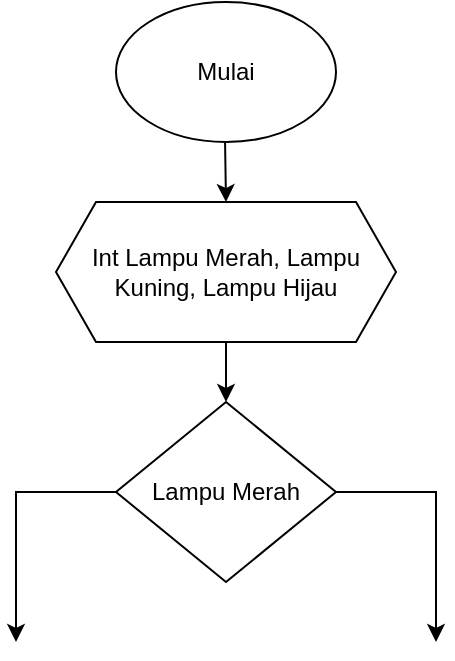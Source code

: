 <mxfile version="24.7.16" pages="2">
  <diagram name="Page-1" id="_LbMvX68r_Q11qrTd9Ho">
    <mxGraphModel dx="1035" dy="551" grid="1" gridSize="10" guides="1" tooltips="1" connect="1" arrows="1" fold="1" page="1" pageScale="1" pageWidth="850" pageHeight="1100" math="0" shadow="0">
      <root>
        <mxCell id="0" />
        <mxCell id="1" parent="0" />
        <mxCell id="u9zw-Gek_UsbFvJQRJ9L-1" value="Mulai" style="ellipse;whiteSpace=wrap;html=1;" vertex="1" parent="1">
          <mxGeometry x="330" width="110" height="70" as="geometry" />
        </mxCell>
        <mxCell id="u9zw-Gek_UsbFvJQRJ9L-3" value="" style="endArrow=classic;html=1;rounded=0;exitX=0.773;exitY=0.133;exitDx=0;exitDy=0;exitPerimeter=0;" edge="1" parent="1">
          <mxGeometry width="50" height="50" relative="1" as="geometry">
            <mxPoint x="384.53" y="70.0" as="sourcePoint" />
            <mxPoint x="385" y="100" as="targetPoint" />
          </mxGeometry>
        </mxCell>
        <mxCell id="u9zw-Gek_UsbFvJQRJ9L-7" style="edgeStyle=orthogonalEdgeStyle;rounded=0;orthogonalLoop=1;jettySize=auto;html=1;" edge="1" parent="1" source="u9zw-Gek_UsbFvJQRJ9L-4">
          <mxGeometry relative="1" as="geometry">
            <mxPoint x="385.0" y="200" as="targetPoint" />
          </mxGeometry>
        </mxCell>
        <mxCell id="u9zw-Gek_UsbFvJQRJ9L-4" value="Int Lampu Merah, Lampu Kuning, Lampu Hijau" style="shape=hexagon;perimeter=hexagonPerimeter2;whiteSpace=wrap;html=1;fixedSize=1;" vertex="1" parent="1">
          <mxGeometry x="300" y="100" width="170" height="70" as="geometry" />
        </mxCell>
        <mxCell id="u9zw-Gek_UsbFvJQRJ9L-14" style="edgeStyle=orthogonalEdgeStyle;rounded=0;orthogonalLoop=1;jettySize=auto;html=1;" edge="1" parent="1" source="u9zw-Gek_UsbFvJQRJ9L-11">
          <mxGeometry relative="1" as="geometry">
            <mxPoint x="280" y="320" as="targetPoint" />
            <Array as="points">
              <mxPoint x="280" y="245" />
            </Array>
          </mxGeometry>
        </mxCell>
        <mxCell id="u9zw-Gek_UsbFvJQRJ9L-11" value="Lampu Merah" style="rhombus;whiteSpace=wrap;html=1;" vertex="1" parent="1">
          <mxGeometry x="330" y="200" width="110" height="90" as="geometry" />
        </mxCell>
        <mxCell id="u9zw-Gek_UsbFvJQRJ9L-17" style="edgeStyle=orthogonalEdgeStyle;rounded=0;orthogonalLoop=1;jettySize=auto;html=1;exitX=1;exitY=0.5;exitDx=0;exitDy=0;" edge="1" parent="1" source="u9zw-Gek_UsbFvJQRJ9L-11">
          <mxGeometry relative="1" as="geometry">
            <mxPoint x="490" y="320" as="targetPoint" />
            <mxPoint x="490" y="240" as="sourcePoint" />
            <Array as="points">
              <mxPoint x="490" y="245" />
              <mxPoint x="490" y="320" />
            </Array>
          </mxGeometry>
        </mxCell>
      </root>
    </mxGraphModel>
  </diagram>
  <diagram id="9ZGHeZoS9PWMxgw2dxP1" name="Page-2">
    <mxGraphModel dx="1257" dy="669" grid="1" gridSize="10" guides="1" tooltips="1" connect="1" arrows="1" fold="1" page="1" pageScale="1" pageWidth="850" pageHeight="1100" math="0" shadow="0">
      <root>
        <mxCell id="0" />
        <mxCell id="1" parent="0" />
        <mxCell id="MehPHf0Otwen1fB2uvL--1" value="Mulai" style="ellipse;whiteSpace=wrap;html=1;" vertex="1" parent="1">
          <mxGeometry x="21" y="10" width="110" height="70" as="geometry" />
        </mxCell>
        <mxCell id="MehPHf0Otwen1fB2uvL--2" value="" style="endArrow=classic;html=1;rounded=0;exitX=0.773;exitY=0.133;exitDx=0;exitDy=0;exitPerimeter=0;" edge="1" parent="1">
          <mxGeometry width="50" height="50" relative="1" as="geometry">
            <mxPoint x="74.53" y="80.0" as="sourcePoint" />
            <mxPoint x="75" y="110" as="targetPoint" />
          </mxGeometry>
        </mxCell>
        <mxCell id="MehPHf0Otwen1fB2uvL--3" value="&lt;font style=&quot;font-size: 12px;&quot;&gt;Usia : Int&lt;/font&gt;" style="shape=hexagon;perimeter=hexagonPerimeter2;whiteSpace=wrap;html=1;fixedSize=1;" vertex="1" parent="1">
          <mxGeometry x="11" y="110" width="130" height="40" as="geometry" />
        </mxCell>
        <mxCell id="MehPHf0Otwen1fB2uvL--4" value="Usia (0-12)" style="rhombus;whiteSpace=wrap;html=1;" vertex="1" parent="1">
          <mxGeometry x="25" y="250" width="100" height="90" as="geometry" />
        </mxCell>
        <mxCell id="6gycth60JptQv0EjStbF-4" value="Input Usia" style="shape=parallelogram;perimeter=parallelogramPerimeter;whiteSpace=wrap;html=1;fixedSize=1;" vertex="1" parent="1">
          <mxGeometry x="20" y="180" width="110" height="40" as="geometry" />
        </mxCell>
        <mxCell id="6gycth60JptQv0EjStbF-6" value="" style="endArrow=classic;html=1;rounded=0;exitX=0.773;exitY=0.133;exitDx=0;exitDy=0;exitPerimeter=0;" edge="1" parent="1">
          <mxGeometry width="50" height="50" relative="1" as="geometry">
            <mxPoint x="74.41" y="150.0" as="sourcePoint" />
            <mxPoint x="74.88" y="180" as="targetPoint" />
          </mxGeometry>
        </mxCell>
        <mxCell id="6gycth60JptQv0EjStbF-9" value="" style="endArrow=classic;html=1;rounded=0;exitX=0.773;exitY=0.133;exitDx=0;exitDy=0;exitPerimeter=0;" edge="1" parent="1">
          <mxGeometry width="50" height="50" relative="1" as="geometry">
            <mxPoint x="74.41" y="220.0" as="sourcePoint" />
            <mxPoint x="74.88" y="250" as="targetPoint" />
          </mxGeometry>
        </mxCell>
        <mxCell id="6gycth60JptQv0EjStbF-10" value="False" style="endArrow=classic;html=1;rounded=0;entryX=0;entryY=0.5;entryDx=0;entryDy=0;" edge="1" parent="1">
          <mxGeometry x="0.008" width="50" height="50" relative="1" as="geometry">
            <mxPoint x="124" y="294.41" as="sourcePoint" />
            <mxPoint x="194" y="295" as="targetPoint" />
            <mxPoint as="offset" />
          </mxGeometry>
        </mxCell>
        <mxCell id="6gycth60JptQv0EjStbF-11" value="Usia (13-19)" style="rhombus;whiteSpace=wrap;html=1;" vertex="1" parent="1">
          <mxGeometry x="195" y="250" width="100" height="90" as="geometry" />
        </mxCell>
        <mxCell id="6gycth60JptQv0EjStbF-12" value="False" style="endArrow=classic;html=1;rounded=0;entryX=0;entryY=0.5;entryDx=0;entryDy=0;" edge="1" parent="1">
          <mxGeometry x="0.008" width="50" height="50" relative="1" as="geometry">
            <mxPoint x="294" y="294.41" as="sourcePoint" />
            <mxPoint x="364" y="295" as="targetPoint" />
            <mxPoint as="offset" />
          </mxGeometry>
        </mxCell>
        <mxCell id="6gycth60JptQv0EjStbF-13" value="Usia (20-64)" style="rhombus;whiteSpace=wrap;html=1;" vertex="1" parent="1">
          <mxGeometry x="365" y="250" width="100" height="90" as="geometry" />
        </mxCell>
        <mxCell id="6gycth60JptQv0EjStbF-14" value="False" style="endArrow=classic;html=1;rounded=0;entryX=0;entryY=0.5;entryDx=0;entryDy=0;" edge="1" parent="1">
          <mxGeometry x="0.008" width="50" height="50" relative="1" as="geometry">
            <mxPoint x="465" y="294.41" as="sourcePoint" />
            <mxPoint x="535" y="295" as="targetPoint" />
            <mxPoint as="offset" />
          </mxGeometry>
        </mxCell>
        <mxCell id="6gycth60JptQv0EjStbF-16" value="Usia &amp;gt; 65" style="rhombus;whiteSpace=wrap;html=1;" vertex="1" parent="1">
          <mxGeometry x="534" y="250" width="100" height="90" as="geometry" />
        </mxCell>
        <mxCell id="6gycth60JptQv0EjStbF-17" value="False" style="endArrow=classic;html=1;rounded=0;entryX=0;entryY=0.5;entryDx=0;entryDy=0;" edge="1" parent="1">
          <mxGeometry x="0.008" width="50" height="50" relative="1" as="geometry">
            <mxPoint x="634" y="294.41" as="sourcePoint" />
            <mxPoint x="704" y="295" as="targetPoint" />
            <mxPoint as="offset" />
          </mxGeometry>
        </mxCell>
        <mxCell id="6gycth60JptQv0EjStbF-18" value="tidak valid" style="rounded=0;whiteSpace=wrap;html=1;" vertex="1" parent="1">
          <mxGeometry x="704" y="265" width="120" height="60" as="geometry" />
        </mxCell>
        <mxCell id="6gycth60JptQv0EjStbF-19" value="" style="endArrow=classic;html=1;rounded=0;exitX=0.773;exitY=0.133;exitDx=0;exitDy=0;exitPerimeter=0;" edge="1" parent="1">
          <mxGeometry width="50" height="50" relative="1" as="geometry">
            <mxPoint x="74.41" y="340" as="sourcePoint" />
            <mxPoint x="75" y="400" as="targetPoint" />
          </mxGeometry>
        </mxCell>
        <mxCell id="6gycth60JptQv0EjStbF-20" value="True" style="edgeLabel;html=1;align=center;verticalAlign=middle;resizable=0;points=[];" vertex="1" connectable="0" parent="6gycth60JptQv0EjStbF-19">
          <mxGeometry x="-0.19" relative="1" as="geometry">
            <mxPoint as="offset" />
          </mxGeometry>
        </mxCell>
        <mxCell id="6gycth60JptQv0EjStbF-21" value="" style="endArrow=classic;html=1;rounded=0;exitX=0.773;exitY=0.133;exitDx=0;exitDy=0;exitPerimeter=0;" edge="1" parent="1">
          <mxGeometry width="50" height="50" relative="1" as="geometry">
            <mxPoint x="244.41" y="340" as="sourcePoint" />
            <mxPoint x="245" y="400" as="targetPoint" />
          </mxGeometry>
        </mxCell>
        <mxCell id="6gycth60JptQv0EjStbF-22" value="True" style="edgeLabel;html=1;align=center;verticalAlign=middle;resizable=0;points=[];" vertex="1" connectable="0" parent="6gycth60JptQv0EjStbF-21">
          <mxGeometry x="-0.19" relative="1" as="geometry">
            <mxPoint as="offset" />
          </mxGeometry>
        </mxCell>
        <mxCell id="6gycth60JptQv0EjStbF-23" value="" style="endArrow=classic;html=1;rounded=0;" edge="1" parent="1">
          <mxGeometry width="50" height="50" relative="1" as="geometry">
            <mxPoint x="414.41" y="340" as="sourcePoint" />
            <mxPoint x="415.41" y="400" as="targetPoint" />
          </mxGeometry>
        </mxCell>
        <mxCell id="6gycth60JptQv0EjStbF-24" value="True" style="edgeLabel;html=1;align=center;verticalAlign=middle;resizable=0;points=[];" vertex="1" connectable="0" parent="6gycth60JptQv0EjStbF-23">
          <mxGeometry x="-0.19" relative="1" as="geometry">
            <mxPoint as="offset" />
          </mxGeometry>
        </mxCell>
        <mxCell id="6gycth60JptQv0EjStbF-25" value="" style="endArrow=classic;html=1;rounded=0;exitX=0.773;exitY=0.133;exitDx=0;exitDy=0;exitPerimeter=0;" edge="1" parent="1">
          <mxGeometry width="50" height="50" relative="1" as="geometry">
            <mxPoint x="583.41" y="340" as="sourcePoint" />
            <mxPoint x="584" y="400" as="targetPoint" />
          </mxGeometry>
        </mxCell>
        <mxCell id="6gycth60JptQv0EjStbF-26" value="True" style="edgeLabel;html=1;align=center;verticalAlign=middle;resizable=0;points=[];" vertex="1" connectable="0" parent="6gycth60JptQv0EjStbF-25">
          <mxGeometry x="-0.19" relative="1" as="geometry">
            <mxPoint as="offset" />
          </mxGeometry>
        </mxCell>
        <mxCell id="6gycth60JptQv0EjStbF-27" value="Anak" style="rounded=0;whiteSpace=wrap;html=1;" vertex="1" parent="1">
          <mxGeometry x="20" y="400" width="120" height="60" as="geometry" />
        </mxCell>
        <mxCell id="6gycth60JptQv0EjStbF-28" value="Remaja" style="rounded=0;whiteSpace=wrap;html=1;" vertex="1" parent="1">
          <mxGeometry x="185" y="400" width="120" height="60" as="geometry" />
        </mxCell>
        <mxCell id="6gycth60JptQv0EjStbF-29" value="Dewasa" style="rounded=0;whiteSpace=wrap;html=1;" vertex="1" parent="1">
          <mxGeometry x="355" y="400" width="120" height="60" as="geometry" />
        </mxCell>
        <mxCell id="6gycth60JptQv0EjStbF-30" value="Lansia" style="rounded=0;whiteSpace=wrap;html=1;" vertex="1" parent="1">
          <mxGeometry x="524" y="400" width="120" height="60" as="geometry" />
        </mxCell>
        <mxCell id="6gycth60JptQv0EjStbF-35" value="" style="endArrow=classic;html=1;rounded=0;exitX=0.773;exitY=0.133;exitDx=0;exitDy=0;exitPerimeter=0;" edge="1" parent="1">
          <mxGeometry width="50" height="50" relative="1" as="geometry">
            <mxPoint x="244.41" y="460" as="sourcePoint" />
            <mxPoint x="245" y="500" as="targetPoint" />
          </mxGeometry>
        </mxCell>
        <mxCell id="6gycth60JptQv0EjStbF-36" value="" style="endArrow=classic;html=1;rounded=0;exitX=0.773;exitY=0.133;exitDx=0;exitDy=0;exitPerimeter=0;" edge="1" parent="1">
          <mxGeometry width="50" height="50" relative="1" as="geometry">
            <mxPoint x="590" y="460" as="sourcePoint" />
            <mxPoint x="70" y="500" as="targetPoint" />
            <Array as="points">
              <mxPoint x="590" y="500" />
            </Array>
          </mxGeometry>
        </mxCell>
        <mxCell id="6gycth60JptQv0EjStbF-37" value="" style="endArrow=classic;html=1;rounded=0;exitX=0.773;exitY=0.133;exitDx=0;exitDy=0;exitPerimeter=0;" edge="1" parent="1">
          <mxGeometry width="50" height="50" relative="1" as="geometry">
            <mxPoint x="414.41" y="460" as="sourcePoint" />
            <mxPoint x="415" y="500" as="targetPoint" />
          </mxGeometry>
        </mxCell>
        <mxCell id="6gycth60JptQv0EjStbF-42" value="" style="endArrow=none;html=1;rounded=0;entryX=0.5;entryY=1;entryDx=0;entryDy=0;entryPerimeter=0;" edge="1" parent="1">
          <mxGeometry width="50" height="50" relative="1" as="geometry">
            <mxPoint x="74.41" y="550" as="sourcePoint" />
            <mxPoint x="74.41" y="460" as="targetPoint" />
          </mxGeometry>
        </mxCell>
        <mxCell id="6gycth60JptQv0EjStbF-43" value="Output Hasil" style="shape=parallelogram;perimeter=parallelogramPerimeter;whiteSpace=wrap;html=1;fixedSize=1;" vertex="1" parent="1">
          <mxGeometry x="20" y="550" width="110" height="40" as="geometry" />
        </mxCell>
        <mxCell id="6gycth60JptQv0EjStbF-46" value="" style="endArrow=classic;html=1;rounded=0;exitX=0.773;exitY=0.133;exitDx=0;exitDy=0;exitPerimeter=0;" edge="1" parent="1">
          <mxGeometry width="50" height="50" relative="1" as="geometry">
            <mxPoint x="74.41" y="590" as="sourcePoint" />
            <mxPoint x="75" y="630" as="targetPoint" />
          </mxGeometry>
        </mxCell>
        <mxCell id="6gycth60JptQv0EjStbF-47" value="Selesai" style="ellipse;whiteSpace=wrap;html=1;" vertex="1" parent="1">
          <mxGeometry x="21" y="630" width="110" height="70" as="geometry" />
        </mxCell>
      </root>
    </mxGraphModel>
  </diagram>
</mxfile>
